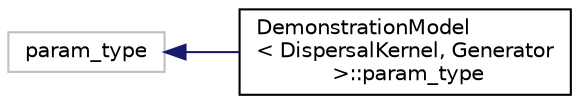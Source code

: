 digraph "Graphical Class Hierarchy"
{
 // LATEX_PDF_SIZE
  edge [fontname="Helvetica",fontsize="10",labelfontname="Helvetica",labelfontsize="10"];
  node [fontname="Helvetica",fontsize="10",shape=record];
  rankdir="LR";
  Node37 [label="param_type",height=0.2,width=0.4,color="grey75", fillcolor="white", style="filled",tooltip=" "];
  Node37 -> Node0 [dir="back",color="midnightblue",fontsize="10",style="solid",fontname="Helvetica"];
  Node0 [label="DemonstrationModel\l\< DispersalKernel, Generator\l \>::param_type",height=0.2,width=0.4,color="black", fillcolor="white", style="filled",URL="$class_demonstration_model_1_1param__type.html",tooltip=" "];
}
